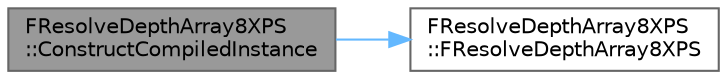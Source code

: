 digraph "FResolveDepthArray8XPS::ConstructCompiledInstance"
{
 // INTERACTIVE_SVG=YES
 // LATEX_PDF_SIZE
  bgcolor="transparent";
  edge [fontname=Helvetica,fontsize=10,labelfontname=Helvetica,labelfontsize=10];
  node [fontname=Helvetica,fontsize=10,shape=box,height=0.2,width=0.4];
  rankdir="LR";
  Node1 [id="Node000001",label="FResolveDepthArray8XPS\l::ConstructCompiledInstance",height=0.2,width=0.4,color="gray40", fillcolor="grey60", style="filled", fontcolor="black",tooltip=" "];
  Node1 -> Node2 [id="edge1_Node000001_Node000002",color="steelblue1",style="solid",tooltip=" "];
  Node2 [id="Node000002",label="FResolveDepthArray8XPS\l::FResolveDepthArray8XPS",height=0.2,width=0.4,color="grey40", fillcolor="white", style="filled",URL="$d3/d64/classFResolveDepthArray8XPS.html#ae8f2e7990f75aacc066de3609f59b35e",tooltip=" "];
}
